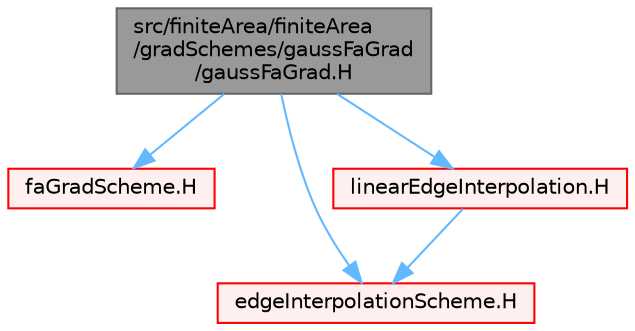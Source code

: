 digraph "src/finiteArea/finiteArea/gradSchemes/gaussFaGrad/gaussFaGrad.H"
{
 // LATEX_PDF_SIZE
  bgcolor="transparent";
  edge [fontname=Helvetica,fontsize=10,labelfontname=Helvetica,labelfontsize=10];
  node [fontname=Helvetica,fontsize=10,shape=box,height=0.2,width=0.4];
  Node1 [id="Node000001",label="src/finiteArea/finiteArea\l/gradSchemes/gaussFaGrad\l/gaussFaGrad.H",height=0.2,width=0.4,color="gray40", fillcolor="grey60", style="filled", fontcolor="black",tooltip=" "];
  Node1 -> Node2 [id="edge1_Node000001_Node000002",color="steelblue1",style="solid",tooltip=" "];
  Node2 [id="Node000002",label="faGradScheme.H",height=0.2,width=0.4,color="red", fillcolor="#FFF0F0", style="filled",URL="$faGradScheme_8H.html",tooltip=" "];
  Node1 -> Node148 [id="edge2_Node000001_Node000148",color="steelblue1",style="solid",tooltip=" "];
  Node148 [id="Node000148",label="edgeInterpolationScheme.H",height=0.2,width=0.4,color="red", fillcolor="#FFF0F0", style="filled",URL="$edgeInterpolationScheme_8H.html",tooltip=" "];
  Node1 -> Node149 [id="edge3_Node000001_Node000149",color="steelblue1",style="solid",tooltip=" "];
  Node149 [id="Node000149",label="linearEdgeInterpolation.H",height=0.2,width=0.4,color="red", fillcolor="#FFF0F0", style="filled",URL="$linearEdgeInterpolation_8H.html",tooltip=" "];
  Node149 -> Node148 [id="edge4_Node000149_Node000148",color="steelblue1",style="solid",tooltip=" "];
}
